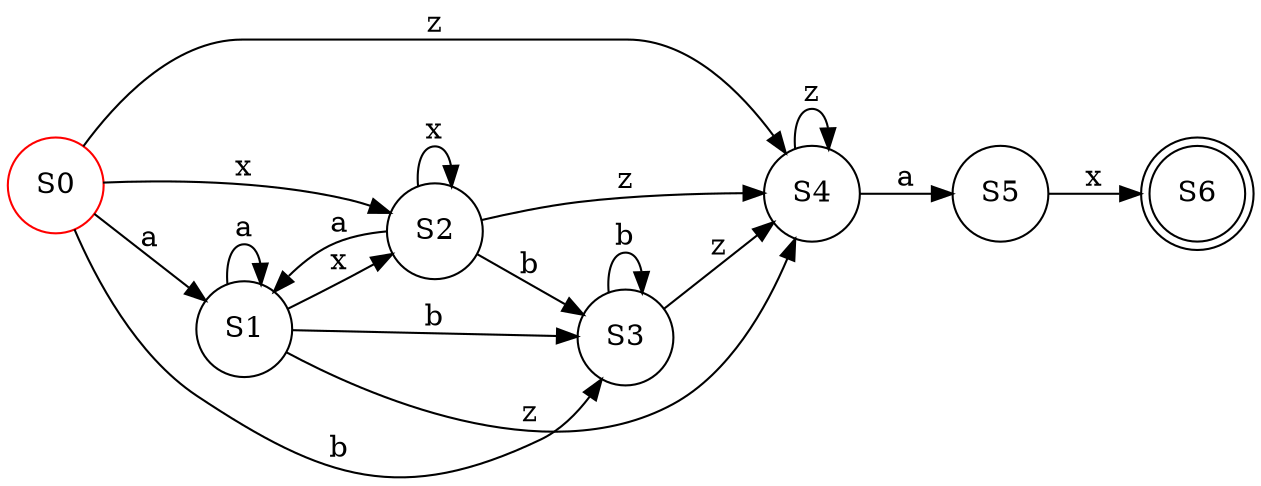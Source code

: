 digraph G {
	rankdir=LR size="20,5"
	node [color=red shape=circle]
	S0
	node [color=black shape=circle]
	S0
	node [color=black shape=circle]
	S1
	node [color=black shape=circle]
	S1
	node [color=black shape=circle]
	S2
	node [color=black shape=circle]
	S2
	node [color=black shape=circle]
	S3
	node [color=black shape=circle]
	S3
	node [color=black shape=circle]
	S4
	node [color=black shape=circle]
	S4
	node [color=black shape=circle]
	S5
	node [color=black shape=circle]
	S5
	node [color=black shape=circle]
	node [shape=doublecircle]
	S6
	node [color=black shape=circle]
	node [shape=doublecircle]
	S6
	S0 -> S1 [label=a]
	S0 -> S2 [label=x]
	S0 -> S3 [label=b]
	S0 -> S4 [label=z]
	S1 -> S1 [label=a]
	S1 -> S2 [label=x]
	S1 -> S3 [label=b]
	S1 -> S4 [label=z]
	S2 -> S1 [label=a]
	S2 -> S2 [label=x]
	S2 -> S3 [label=b]
	S2 -> S4 [label=z]
	S3 -> S3 [label=b]
	S3 -> S4 [label=z]
	S4 -> S5 [label=a]
	S4 -> S4 [label=z]
	S5 -> S6 [label=x]
}
